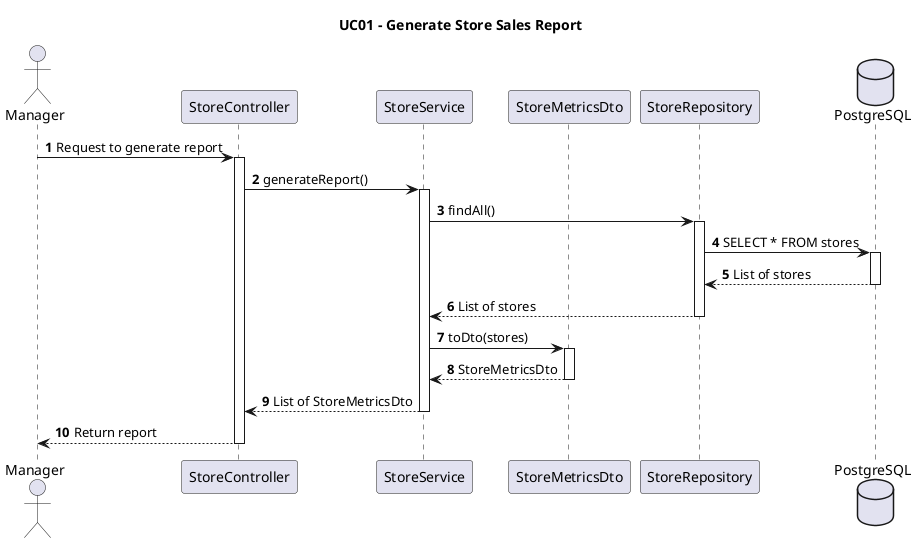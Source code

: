 @startuml
title UC01 - Generate Store Sales Report
autonumber

actor Manager as m
participant "StoreController" as sc
participant "StoreService" as ss
participant "StoreMetricsDto" as smd
participant "StoreRepository" as sr
database "PostgreSQL" as db

m -> sc: Request to generate report
activate sc
sc -> ss: generateReport()
activate ss
ss -> sr: findAll()
activate sr
sr -> db: SELECT * FROM stores
activate db
db --> sr: List of stores
deactivate db
sr --> ss: List of stores
deactivate sr
ss -> smd: toDto(stores)
activate smd
smd --> ss: StoreMetricsDto
deactivate smd
ss --> sc: List of StoreMetricsDto
deactivate ss
sc --> m: Return report
deactivate sc

@enduml